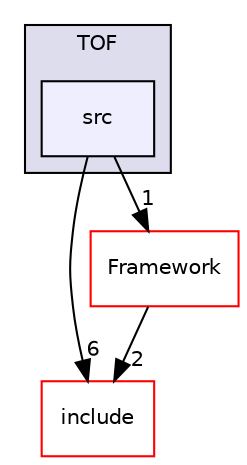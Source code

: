 digraph "/home/travis/build/AliceO2Group/AliceO2/DataFormats/Detectors/TOF/src" {
  bgcolor=transparent;
  compound=true
  node [ fontsize="10", fontname="Helvetica"];
  edge [ labelfontsize="10", labelfontname="Helvetica"];
  subgraph clusterdir_b78a6db121207500afab70b350b99369 {
    graph [ bgcolor="#ddddee", pencolor="black", label="TOF" fontname="Helvetica", fontsize="10", URL="dir_b78a6db121207500afab70b350b99369.html"]
  dir_c9d1e04a1bf290ef3fcd6f208d358a0b [shape=box, label="src", style="filled", fillcolor="#eeeeff", pencolor="black", URL="dir_c9d1e04a1bf290ef3fcd6f208d358a0b.html"];
  }
  dir_52a450538d7572a32cbfb94425157f6b [shape=box label="include" color="red" URL="dir_52a450538d7572a32cbfb94425157f6b.html"];
  dir_bcbb2cf9a3d3d83e5515c82071a07177 [shape=box label="Framework" color="red" URL="dir_bcbb2cf9a3d3d83e5515c82071a07177.html"];
  dir_bcbb2cf9a3d3d83e5515c82071a07177->dir_52a450538d7572a32cbfb94425157f6b [headlabel="2", labeldistance=1.5 headhref="dir_000055_000109.html"];
  dir_c9d1e04a1bf290ef3fcd6f208d358a0b->dir_52a450538d7572a32cbfb94425157f6b [headlabel="6", labeldistance=1.5 headhref="dir_000154_000109.html"];
  dir_c9d1e04a1bf290ef3fcd6f208d358a0b->dir_bcbb2cf9a3d3d83e5515c82071a07177 [headlabel="1", labeldistance=1.5 headhref="dir_000154_000055.html"];
}
